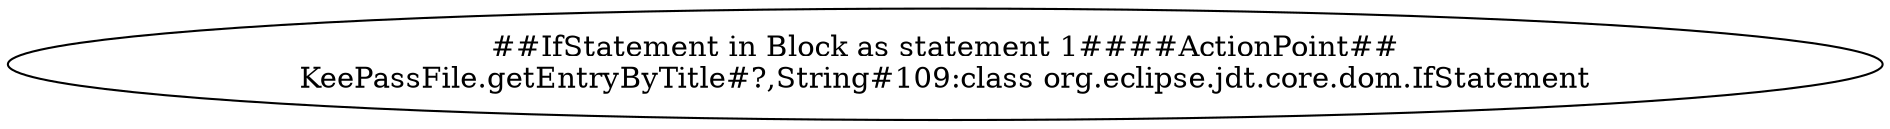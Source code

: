 digraph "Pattern" {
0 [label="##IfStatement in Block as statement 1####ActionPoint##\nKeePassFile.getEntryByTitle#?,String#109:class org.eclipse.jdt.core.dom.IfStatement" shape=ellipse]
}